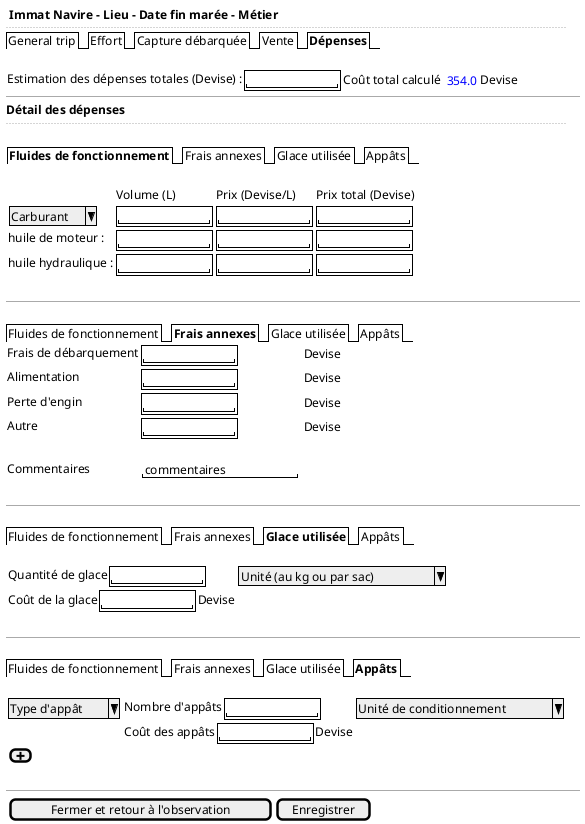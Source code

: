@startsalt
{
  <b> Immat Navire - Lieu - Date fin marée - Métier
  ..
  {/ General trip | Effort | Capture débarquée | Vente | <b>Dépenses }
  .
  {Estimation des dépenses totales (Devise) : {+"           " } | {Coût total calculé  {<color:blue> 354.0} Devise }}
  -- | --
  <b>Détail des dépenses
  ..
  .
  {
    {/ <b>Fluides de fonctionnement | Frais annexes | Glace utilisée | Appâts }
  .
    {
    .                   | {Volume (L)} | {Prix (Devise/L)} | {Prix total (Devise)}
    { ^Carburant^ }     | { {+"           " } } | { {+"           " } } | { {+"           " } }
    huile de moteur :   | { {+"           " } } | { {+"           " } } | { {+"           " } }
    huile hydraulique : | { {+"           " } } | { {+"           " } } | { {+"           " } }
    }
  }
  .
  -- | --
  .
    {/ Fluides de fonctionnement | <b>Frais annexes | Glace utilisée | Appâts }
   {
    Frais de débarquement | { {+"           " } } | {Devise}
    Alimentation          | { {+"           " } } | {Devise}
    Perte d'engin         | { {+"           " } } | {Devise}
    Autre                 | { {+"           " } } | {Devise}
    .
    Commentaires              | { "commentaires       "}
  }
  .
  -- | --
  .
    {/ Fluides de fonctionnement | Frais annexes | <b>Glace utilisée | Appâts }
    .
  {
    {Quantité de glace | {+"           " } }  | { ^Unité (au kg ou par sac)^ }
    { Coût de la glace | {+"           " }  | Devise}
  }
  .
  -- | --
  .
    {/ Fluides de fonctionnement | Frais annexes | Glace utilisée | <b>Appâts }
    .
   {
    { ^Type d'appât^ } | {Nombre d'appâts {+"           " } } | { ^Unité de conditionnement^ }
    . | { Coût des appâts | {+"           " } | Devise}
    {[<&plus>] }
  }
  .
  -- | --
  {{[Fermer et retour à l'observation] | [Enregistrer]}}
}
@endsalt
